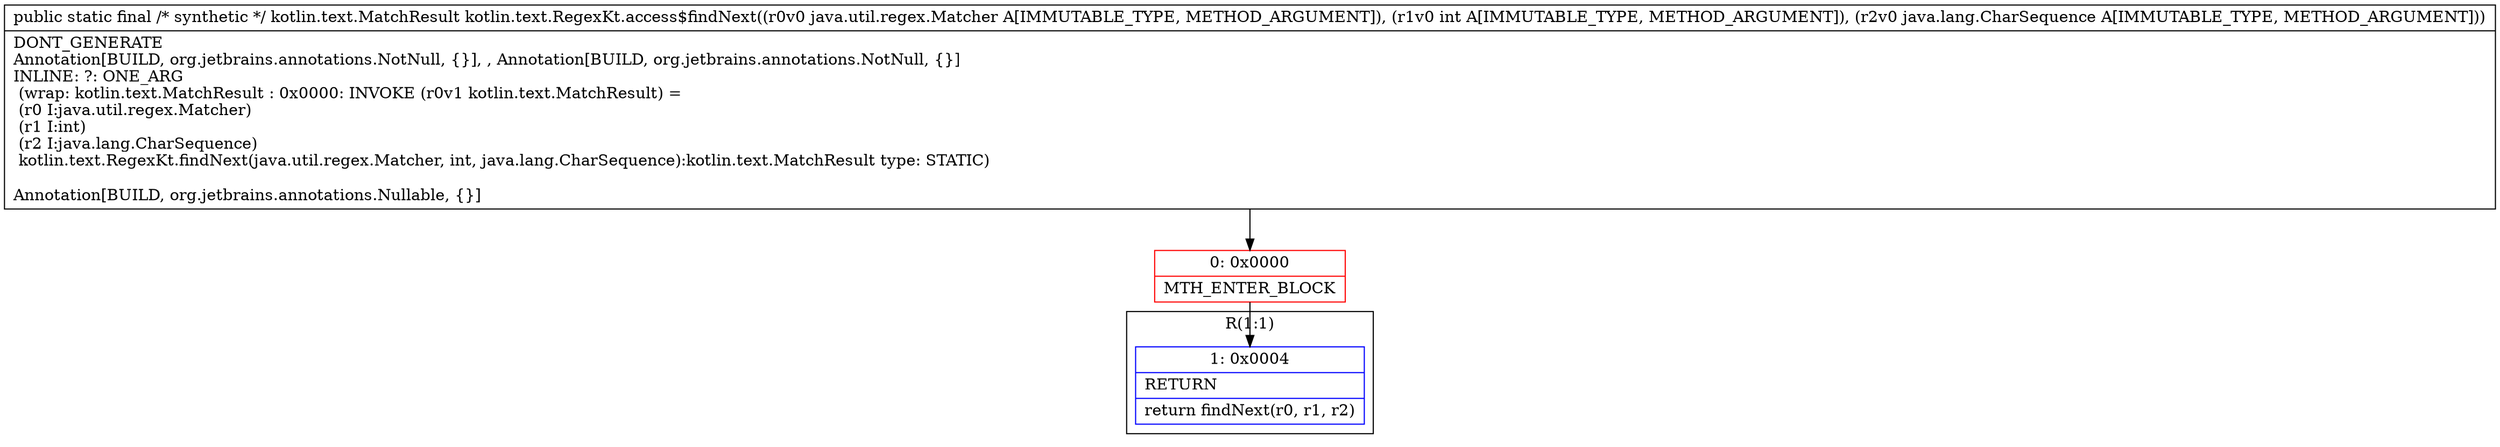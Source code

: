 digraph "CFG forkotlin.text.RegexKt.access$findNext(Ljava\/util\/regex\/Matcher;ILjava\/lang\/CharSequence;)Lkotlin\/text\/MatchResult;" {
subgraph cluster_Region_177462208 {
label = "R(1:1)";
node [shape=record,color=blue];
Node_1 [shape=record,label="{1\:\ 0x0004|RETURN\l|return findNext(r0, r1, r2)\l}"];
}
Node_0 [shape=record,color=red,label="{0\:\ 0x0000|MTH_ENTER_BLOCK\l}"];
MethodNode[shape=record,label="{public static final \/* synthetic *\/ kotlin.text.MatchResult kotlin.text.RegexKt.access$findNext((r0v0 java.util.regex.Matcher A[IMMUTABLE_TYPE, METHOD_ARGUMENT]), (r1v0 int A[IMMUTABLE_TYPE, METHOD_ARGUMENT]), (r2v0 java.lang.CharSequence A[IMMUTABLE_TYPE, METHOD_ARGUMENT]))  | DONT_GENERATE\lAnnotation[BUILD, org.jetbrains.annotations.NotNull, \{\}], , Annotation[BUILD, org.jetbrains.annotations.NotNull, \{\}]\lINLINE: ?: ONE_ARG  \l  (wrap: kotlin.text.MatchResult : 0x0000: INVOKE  (r0v1 kotlin.text.MatchResult) = \l  (r0 I:java.util.regex.Matcher)\l  (r1 I:int)\l  (r2 I:java.lang.CharSequence)\l kotlin.text.RegexKt.findNext(java.util.regex.Matcher, int, java.lang.CharSequence):kotlin.text.MatchResult type: STATIC)\l\lAnnotation[BUILD, org.jetbrains.annotations.Nullable, \{\}]\l}"];
MethodNode -> Node_0;
Node_0 -> Node_1;
}

